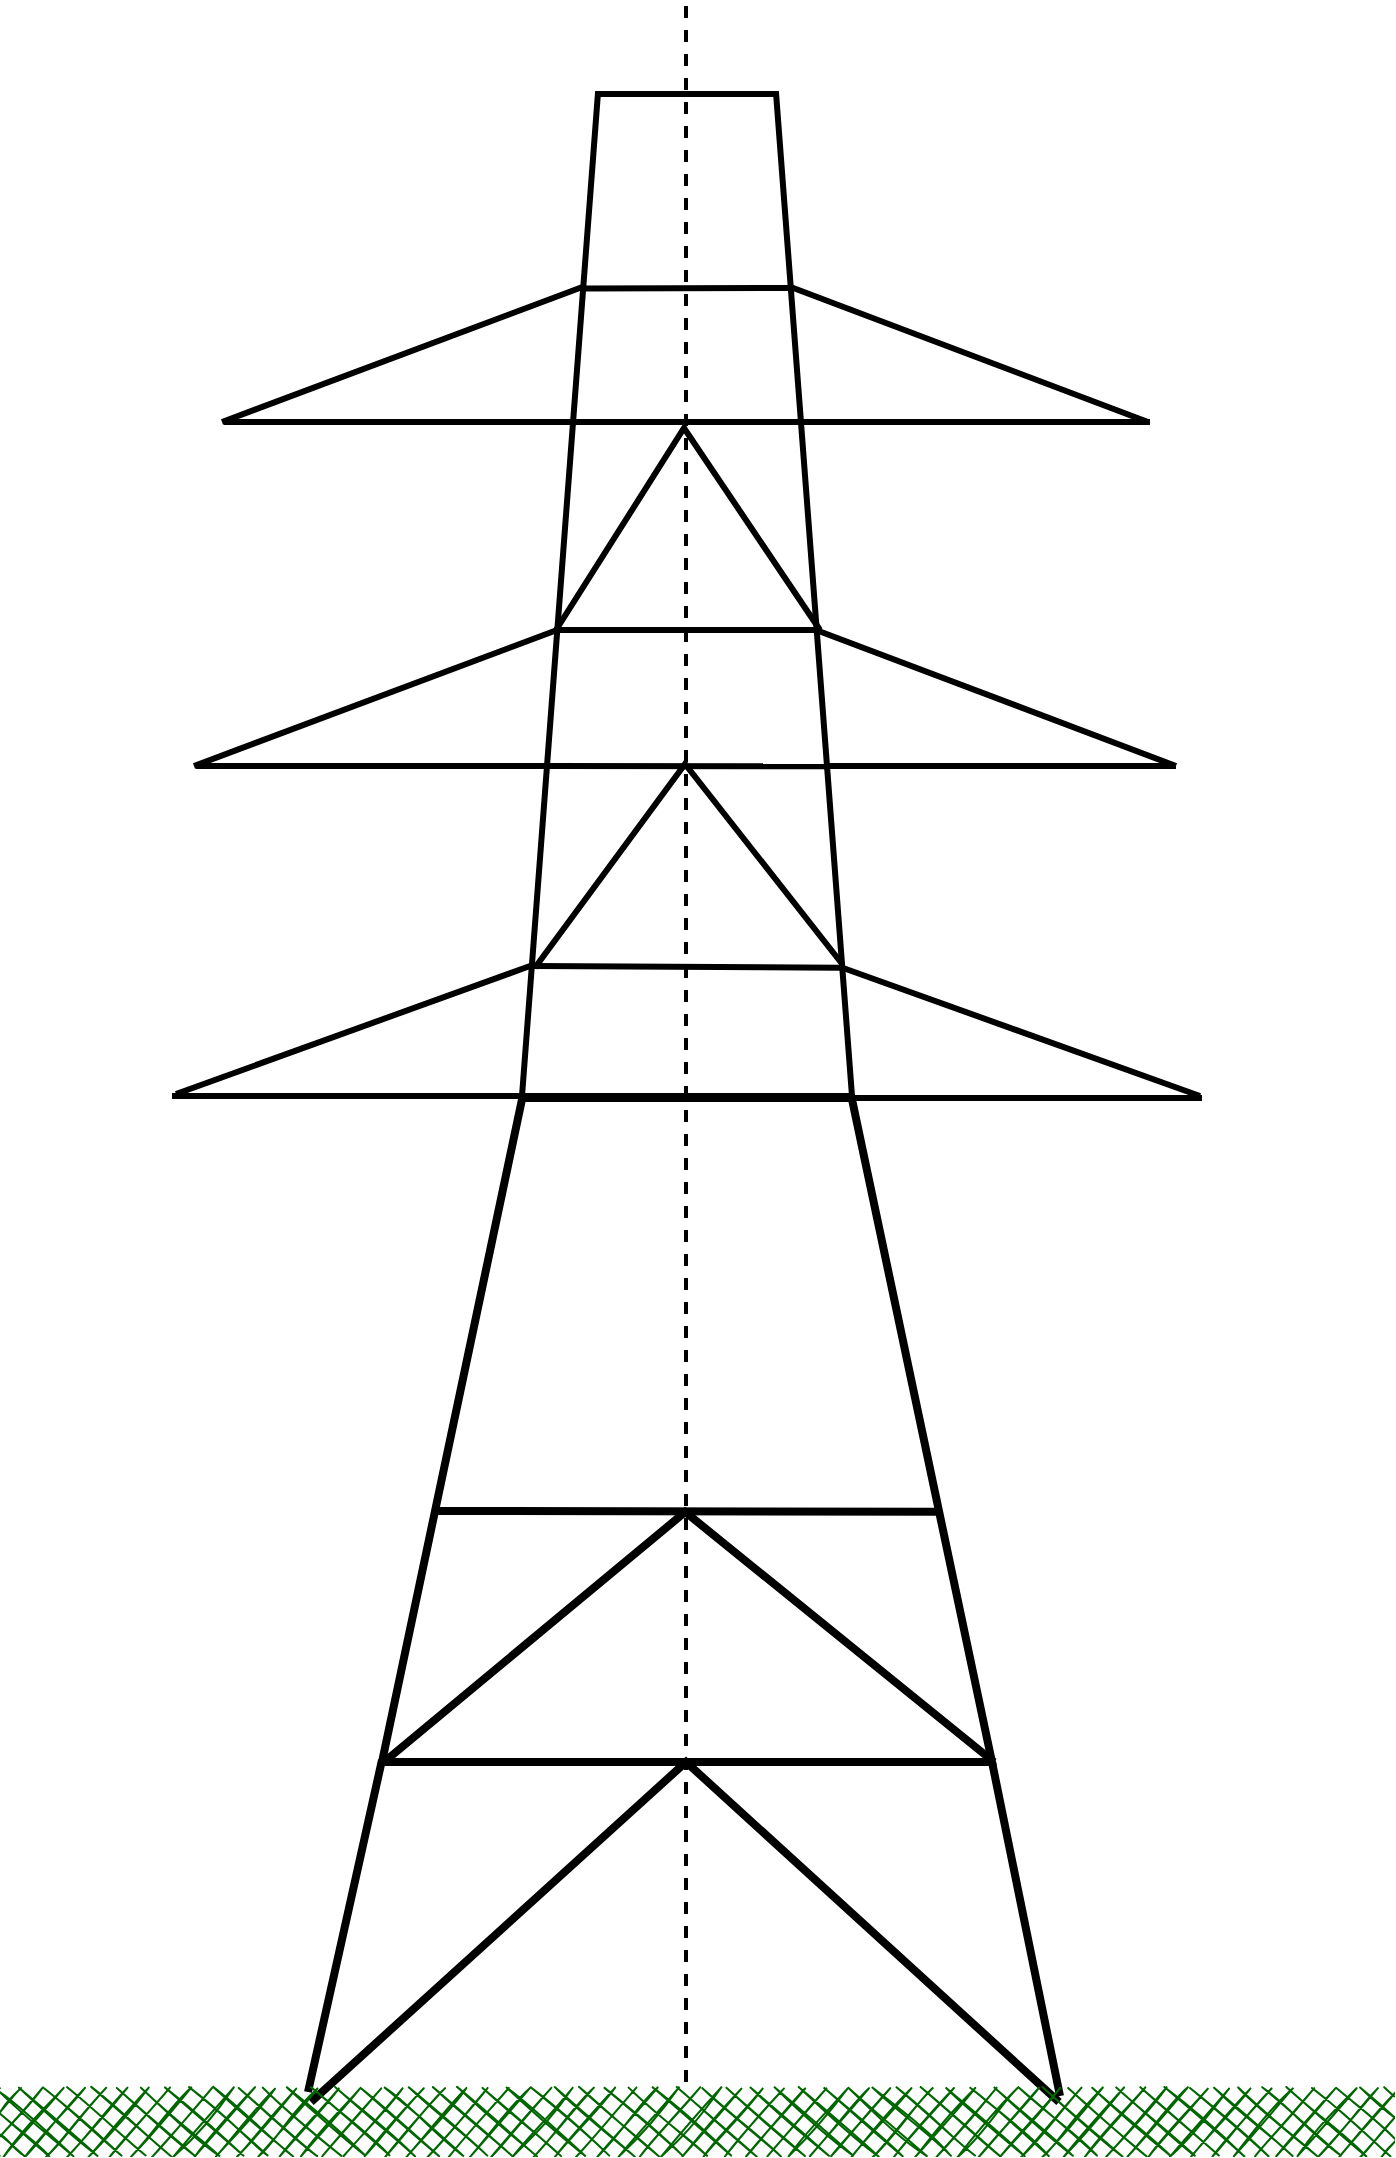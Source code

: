 <mxfile version="15.8.7" type="device"><diagram id="8lg1zx1ASKxshYwD0hvJ" name="Page-1"><mxGraphModel dx="1673" dy="1012" grid="1" gridSize="17" guides="1" tooltips="1" connect="1" arrows="1" fold="1" page="1" pageScale="1" pageWidth="827" pageHeight="1169" math="0" shadow="0"><root><mxCell id="0"/><mxCell id="1" parent="0"/><mxCell id="vlYfrsktfdxK0X-WOt23-2" value="" style="verticalLabelPosition=middle;verticalAlign=middle;html=1;shape=trapezoid;perimeter=trapezoidPerimeter;whiteSpace=wrap;size=0.23;arcSize=10;flipV=1;labelPosition=center;align=center;rotation=-180;fillColor=none;strokeWidth=3;" parent="1" vertex="1"><mxGeometry x="326" y="107" width="165" height="501" as="geometry"/></mxCell><mxCell id="vlYfrsktfdxK0X-WOt23-4" value="" style="endArrow=none;dashed=1;html=1;rounded=0;strokeWidth=2;" parent="1" edge="1"><mxGeometry width="50" height="50" relative="1" as="geometry"><mxPoint x="408" y="1101" as="sourcePoint"/><mxPoint x="408" y="61" as="targetPoint"/></mxGeometry></mxCell><mxCell id="vlYfrsktfdxK0X-WOt23-6" value="" style="verticalLabelPosition=middle;verticalAlign=middle;html=1;shape=trapezoid;perimeter=trapezoidPerimeter;whiteSpace=wrap;size=0.23;arcSize=10;flipV=1;labelPosition=center;align=center;rotation=-180;fillColor=none;strokeWidth=4;" parent="1" vertex="1"><mxGeometry x="256" y="609" width="305" height="332" as="geometry"/></mxCell><mxCell id="YXHGIRA-ETTw9SwlpS6y-2" value="" style="endArrow=none;html=1;rounded=0;strokeWidth=4;" edge="1" parent="1"><mxGeometry width="50" height="50" relative="1" as="geometry"><mxPoint x="256" y="940" as="sourcePoint"/><mxPoint x="219" y="1106" as="targetPoint"/></mxGeometry></mxCell><mxCell id="YXHGIRA-ETTw9SwlpS6y-3" value="" style="endArrow=none;html=1;rounded=0;strokeWidth=4;" edge="1" parent="1"><mxGeometry width="50" height="50" relative="1" as="geometry"><mxPoint x="220.5" y="1111" as="sourcePoint"/><mxPoint x="594.5" y="1111" as="targetPoint"/><Array as="points"><mxPoint x="408" y="941"/></Array></mxGeometry></mxCell><mxCell id="YXHGIRA-ETTw9SwlpS6y-4" value="" style="endArrow=none;html=1;rounded=0;strokeWidth=4;exitX=0;exitY=0;exitDx=0;exitDy=0;" edge="1" parent="1" source="vlYfrsktfdxK0X-WOt23-6"><mxGeometry width="50" height="50" relative="1" as="geometry"><mxPoint x="581" y="942" as="sourcePoint"/><mxPoint x="595" y="1108" as="targetPoint"/></mxGeometry></mxCell><mxCell id="YXHGIRA-ETTw9SwlpS6y-7" value="" style="whiteSpace=wrap;html=1;strokeWidth=2;fillColor=#006600;sketch=1;fillWeight=-1;hachureGap=8;fillStyle=cross-hatch;strokeColor=none;" vertex="1" parent="1"><mxGeometry x="65" y="1104" width="697" height="34" as="geometry"/></mxCell><mxCell id="YXHGIRA-ETTw9SwlpS6y-12" value="" style="endArrow=none;html=1;rounded=0;strokeWidth=3;entryX=0;entryY=0.75;entryDx=0;entryDy=0;exitX=1;exitY=0.75;exitDx=0;exitDy=0;" edge="1" parent="1" source="vlYfrsktfdxK0X-WOt23-2" target="vlYfrsktfdxK0X-WOt23-2"><mxGeometry width="50" height="50" relative="1" as="geometry"><mxPoint x="357" y="272" as="sourcePoint"/><mxPoint x="442" y="271" as="targetPoint"/></mxGeometry></mxCell><mxCell id="YXHGIRA-ETTw9SwlpS6y-13" value="" style="endArrow=none;html=1;rounded=0;strokeWidth=3;entryX=0.042;entryY=0.741;entryDx=0;entryDy=0;entryPerimeter=0;" edge="1" parent="1"><mxGeometry width="50" height="50" relative="1" as="geometry"><mxPoint x="337" y="443" as="sourcePoint"/><mxPoint x="480.07" y="443.09" as="targetPoint"/></mxGeometry></mxCell><mxCell id="YXHGIRA-ETTw9SwlpS6y-14" value="" style="endArrow=none;html=1;rounded=0;strokeWidth=3;exitX=0.814;exitY=0.194;exitDx=0;exitDy=0;exitPerimeter=0;" edge="1" parent="1" source="vlYfrsktfdxK0X-WOt23-2"><mxGeometry width="50" height="50" relative="1" as="geometry"><mxPoint x="366.005" y="203.997" as="sourcePoint"/><mxPoint x="460.53" y="204" as="targetPoint"/></mxGeometry></mxCell><mxCell id="YXHGIRA-ETTw9SwlpS6y-15" value="" style="endArrow=none;html=1;rounded=0;strokeWidth=3;exitX=1;exitY=0.75;exitDx=0;exitDy=0;entryX=0.091;entryY=0.535;entryDx=0;entryDy=0;entryPerimeter=0;" edge="1" parent="1"><mxGeometry width="50" height="50" relative="1" as="geometry"><mxPoint x="342.997" y="375.004" as="sourcePoint"/><mxPoint x="474.985" y="375.035" as="targetPoint"/></mxGeometry></mxCell><mxCell id="YXHGIRA-ETTw9SwlpS6y-17" value="" style="endArrow=none;html=1;rounded=0;strokeWidth=3;entryX=0.034;entryY=0.872;entryDx=0;entryDy=0;entryPerimeter=0;" edge="1" parent="1" target="vlYfrsktfdxK0X-WOt23-2"><mxGeometry width="50" height="50" relative="1" as="geometry"><mxPoint x="331.97" y="543" as="sourcePoint"/><mxPoint x="475.04" y="543.09" as="targetPoint"/></mxGeometry></mxCell><mxCell id="YXHGIRA-ETTw9SwlpS6y-24" value="" style="endArrow=none;html=1;rounded=0;strokeWidth=3;" edge="1" parent="1"><mxGeometry width="50" height="50" relative="1" as="geometry"><mxPoint x="177" y="271" as="sourcePoint"/><mxPoint x="351" y="271.0" as="targetPoint"/></mxGeometry></mxCell><mxCell id="YXHGIRA-ETTw9SwlpS6y-25" value="" style="endArrow=none;html=1;rounded=0;strokeWidth=3;entryX=1;entryY=0.75;entryDx=0;entryDy=0;" edge="1" parent="1"><mxGeometry width="50" height="50" relative="1" as="geometry"><mxPoint x="176" y="271" as="sourcePoint"/><mxPoint x="357.527" y="203.004" as="targetPoint"/></mxGeometry></mxCell><mxCell id="YXHGIRA-ETTw9SwlpS6y-27" value="" style="endArrow=none;html=1;rounded=0;strokeWidth=3;" edge="1" parent="1"><mxGeometry width="50" height="50" relative="1" as="geometry"><mxPoint x="163" y="443.0" as="sourcePoint"/><mxPoint x="337" y="443.0" as="targetPoint"/></mxGeometry></mxCell><mxCell id="YXHGIRA-ETTw9SwlpS6y-28" value="" style="endArrow=none;html=1;rounded=0;strokeWidth=3;" edge="1" parent="1"><mxGeometry width="50" height="50" relative="1" as="geometry"><mxPoint x="151" y="608.0" as="sourcePoint"/><mxPoint x="325" y="608.0" as="targetPoint"/></mxGeometry></mxCell><mxCell id="YXHGIRA-ETTw9SwlpS6y-29" value="" style="endArrow=none;html=1;rounded=0;strokeWidth=3;entryX=1;entryY=0.75;entryDx=0;entryDy=0;" edge="1" parent="1"><mxGeometry width="50" height="50" relative="1" as="geometry"><mxPoint x="162" y="443" as="sourcePoint"/><mxPoint x="343.527" y="375.004" as="targetPoint"/></mxGeometry></mxCell><mxCell id="YXHGIRA-ETTw9SwlpS6y-30" value="" style="endArrow=none;html=1;rounded=0;strokeWidth=3;" edge="1" parent="1"><mxGeometry width="50" height="50" relative="1" as="geometry"><mxPoint x="153" y="607" as="sourcePoint"/><mxPoint x="330" y="543" as="targetPoint"/></mxGeometry></mxCell><mxCell id="YXHGIRA-ETTw9SwlpS6y-32" value="" style="endArrow=none;html=1;rounded=0;strokeWidth=3;" edge="1" parent="1"><mxGeometry width="50" height="50" relative="1" as="geometry"><mxPoint x="466" y="271.0" as="sourcePoint"/><mxPoint x="640" y="271.0" as="targetPoint"/></mxGeometry></mxCell><mxCell id="YXHGIRA-ETTw9SwlpS6y-33" value="" style="endArrow=none;html=1;rounded=0;strokeWidth=3;" edge="1" parent="1"><mxGeometry width="50" height="50" relative="1" as="geometry"><mxPoint x="479" y="443.0" as="sourcePoint"/><mxPoint x="653.0" y="443.0" as="targetPoint"/></mxGeometry></mxCell><mxCell id="YXHGIRA-ETTw9SwlpS6y-34" value="" style="endArrow=none;html=1;rounded=0;strokeWidth=3;" edge="1" parent="1"><mxGeometry width="50" height="50" relative="1" as="geometry"><mxPoint x="492" y="609.0" as="sourcePoint"/><mxPoint x="666.0" y="609.0" as="targetPoint"/></mxGeometry></mxCell><mxCell id="YXHGIRA-ETTw9SwlpS6y-35" value="" style="endArrow=none;html=1;rounded=0;strokeWidth=3;" edge="1" parent="1"><mxGeometry width="50" height="50" relative="1" as="geometry"><mxPoint x="639" y="271" as="sourcePoint"/><mxPoint x="459" y="203" as="targetPoint"/></mxGeometry></mxCell><mxCell id="YXHGIRA-ETTw9SwlpS6y-36" value="" style="endArrow=none;html=1;rounded=0;strokeWidth=3;" edge="1" parent="1"><mxGeometry width="50" height="50" relative="1" as="geometry"><mxPoint x="653" y="443" as="sourcePoint"/><mxPoint x="473" y="375" as="targetPoint"/></mxGeometry></mxCell><mxCell id="YXHGIRA-ETTw9SwlpS6y-38" value="" style="endArrow=none;html=1;rounded=0;strokeWidth=3;entryX=0.029;entryY=0.874;entryDx=0;entryDy=0;entryPerimeter=0;" edge="1" parent="1"><mxGeometry width="50" height="50" relative="1" as="geometry"><mxPoint x="665" y="608" as="sourcePoint"/><mxPoint x="486.215" y="543.874" as="targetPoint"/></mxGeometry></mxCell><mxCell id="YXHGIRA-ETTw9SwlpS6y-51" value="" style="endArrow=none;html=1;rounded=0;endSize=6;strokeWidth=3;" edge="1" parent="1"><mxGeometry width="50" height="50" relative="1" as="geometry"><mxPoint x="343" y="375" as="sourcePoint"/><mxPoint x="475" y="375" as="targetPoint"/><Array as="points"><mxPoint x="407" y="274"/></Array></mxGeometry></mxCell><mxCell id="YXHGIRA-ETTw9SwlpS6y-52" value="" style="endArrow=none;html=1;rounded=0;endSize=6;strokeWidth=3;exitX=0.967;exitY=0.872;exitDx=0;exitDy=0;exitPerimeter=0;entryX=0.034;entryY=0.869;entryDx=0;entryDy=0;entryPerimeter=0;" edge="1" parent="1"><mxGeometry width="50" height="50" relative="1" as="geometry"><mxPoint x="332.445" y="543.872" as="sourcePoint"/><mxPoint x="486.39" y="542.369" as="targetPoint"/><Array as="points"><mxPoint x="407.5" y="442"/></Array></mxGeometry></mxCell><mxCell id="YXHGIRA-ETTw9SwlpS6y-53" value="" style="endArrow=none;html=1;rounded=0;endSize=6;strokeWidth=4;exitX=1;exitY=0;exitDx=0;exitDy=0;entryX=0;entryY=0;entryDx=0;entryDy=0;" edge="1" parent="1"><mxGeometry width="50" height="50" relative="1" as="geometry"><mxPoint x="257.0" y="941.0" as="sourcePoint"/><mxPoint x="562.0" y="941.0" as="targetPoint"/><Array as="points"><mxPoint x="407.58" y="816"/></Array></mxGeometry></mxCell><mxCell id="YXHGIRA-ETTw9SwlpS6y-54" value="" style="endArrow=none;html=1;rounded=0;endSize=6;strokeWidth=4;entryX=0.091;entryY=0.617;entryDx=0;entryDy=0;entryPerimeter=0;exitX=0.908;exitY=0.616;exitDx=0;exitDy=0;exitPerimeter=0;" edge="1" parent="1"><mxGeometry width="50" height="50" relative="1" as="geometry"><mxPoint x="284.06" y="815.512" as="sourcePoint"/><mxPoint x="533.245" y="815.844" as="targetPoint"/></mxGeometry></mxCell></root></mxGraphModel></diagram></mxfile>